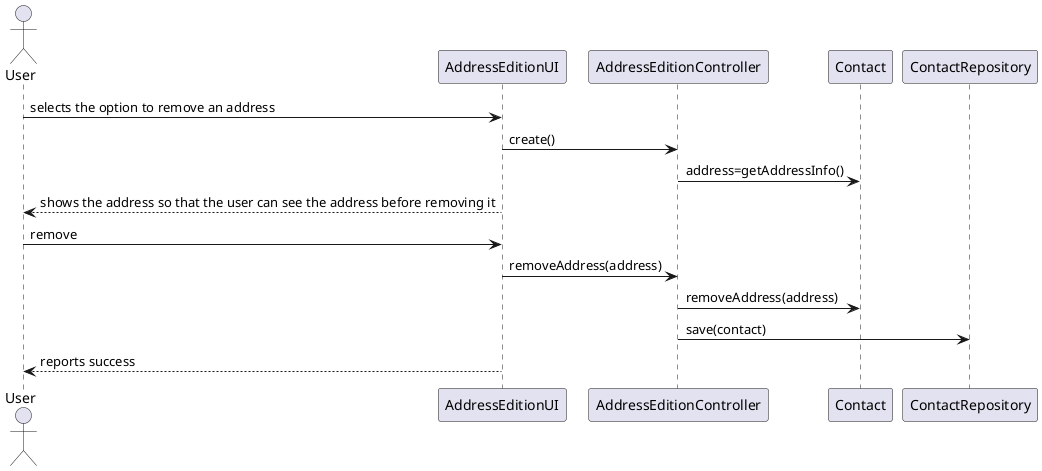 @startuml

actor User as User

User->AddressEditionUI:selects the option to remove an address
AddressEditionUI->AddressEditionController: create()
AddressEditionController->Contact:address=getAddressInfo()
AddressEditionUI-->User:shows the address so that the user can see the address before removing it
User->AddressEditionUI:remove
AddressEditionUI->AddressEditionController:removeAddress(address)
AddressEditionController->Contact:removeAddress(address)
AddressEditionController->ContactRepository:save(contact)
AddressEditionUI-->User:reports success

@enduml
